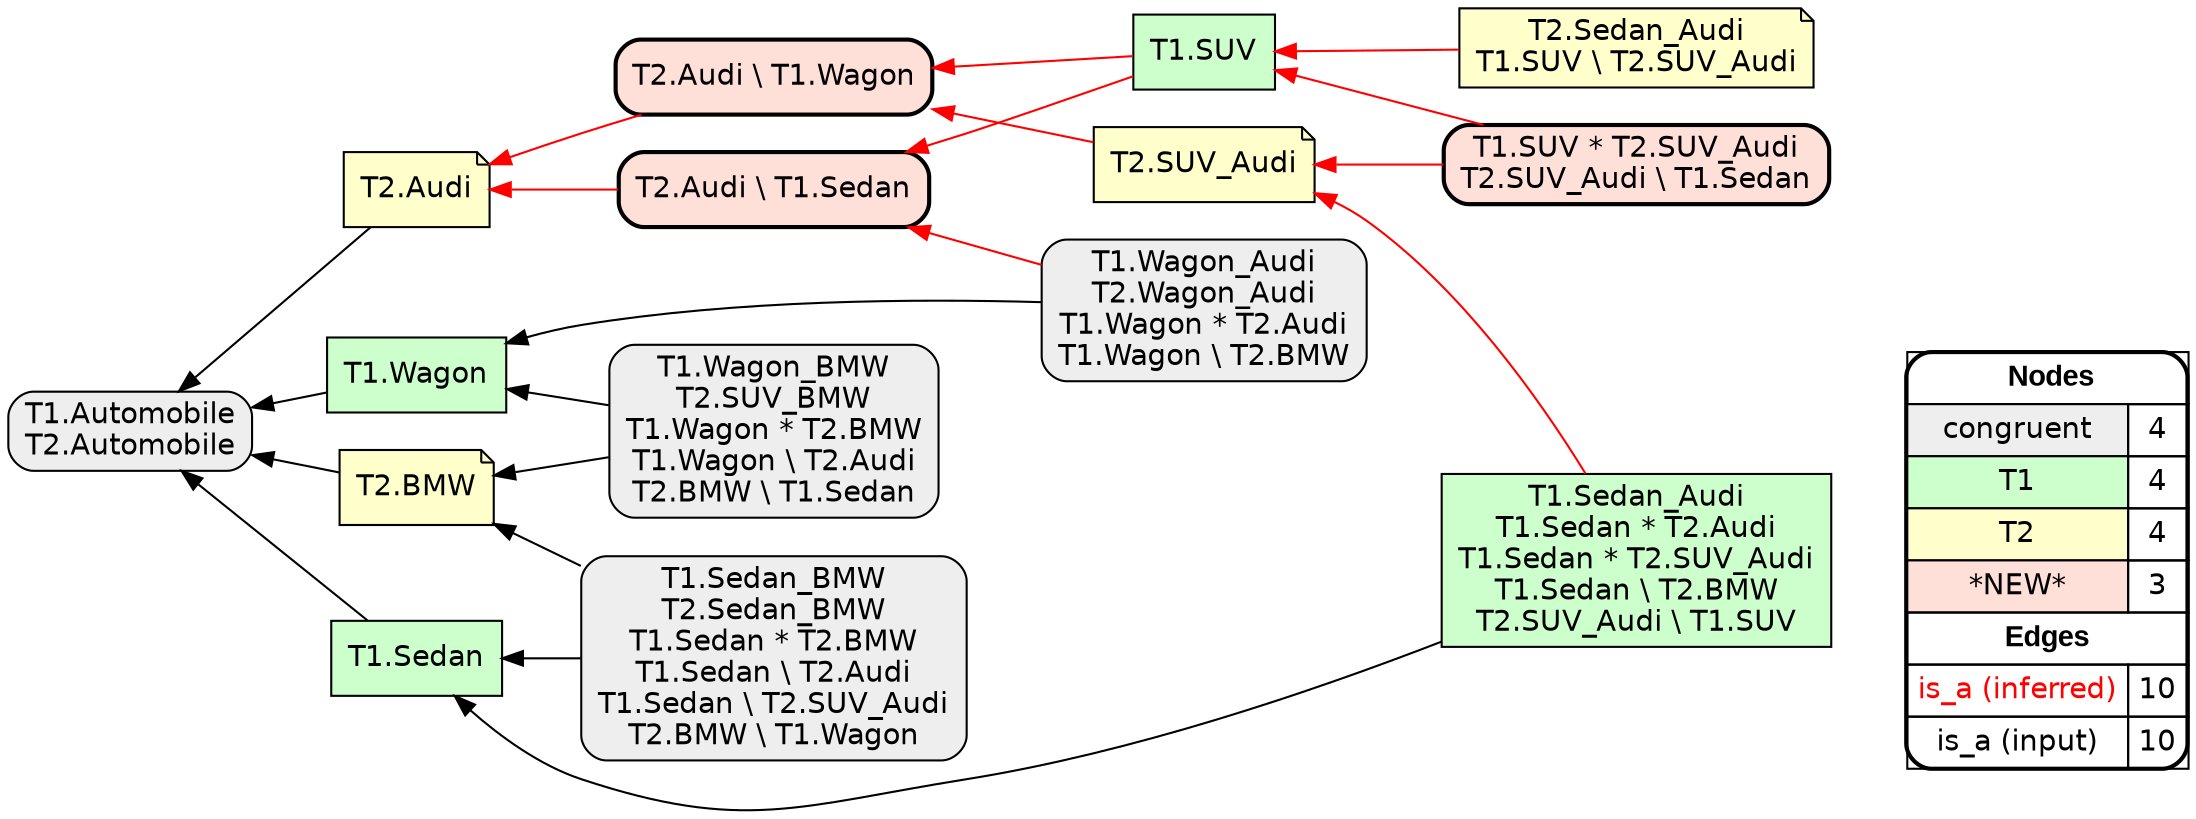 digraph{
rankdir=RL
node[shape=box style="filled,rounded" fillcolor="#EEEEEE" fontname="helvetica"] 
"T1.Automobile\nT2.Automobile"
"T1.Wagon_Audi\nT2.Wagon_Audi\nT1.Wagon * T2.Audi\nT1.Wagon \\ T2.BMW"
"T1.Sedan_BMW\nT2.Sedan_BMW\nT1.Sedan * T2.BMW\nT1.Sedan \\ T2.Audi\nT1.Sedan \\ T2.SUV_Audi\nT2.BMW \\ T1.Wagon"
"T1.Wagon_BMW\nT2.SUV_BMW\nT1.Wagon * T2.BMW\nT1.Wagon \\ T2.Audi\nT2.BMW \\ T1.Sedan"
node[shape=box style=filled fillcolor="#CCFFCC" fontname="helvetica"] 
"T1.Wagon"
"T1.Sedan_Audi\nT1.Sedan * T2.Audi\nT1.Sedan * T2.SUV_Audi\nT1.Sedan \\ T2.BMW\nT2.SUV_Audi \\ T1.SUV"
"T1.Sedan"
"T1.SUV"
node[shape=note style=filled fillcolor="#FFFFCC" fontname="helvetica"] 
"T2.Audi"
"T2.SUV_Audi"
"T2.BMW"
"T2.Sedan_Audi\nT1.SUV \\ T2.SUV_Audi"
node[shape=box style="filled,rounded,bold" fillcolor="#FFE0D8" fontname="helvetica"] 
"T1.SUV * T2.SUV_Audi\nT2.SUV_Audi \\ T1.Sedan"
"T2.Audi \\ T1.Sedan"
"T2.Audi \\ T1.Wagon"
edge[arrowhead=normal style=dotted color="#000000" constraint=true penwidth=1]
edge[arrowhead=normal style=solid color="#FF0000" constraint=true penwidth=1]
"T1.SUV * T2.SUV_Audi\nT2.SUV_Audi \\ T1.Sedan" -> "T1.SUV"
"T1.SUV * T2.SUV_Audi\nT2.SUV_Audi \\ T1.Sedan" -> "T2.SUV_Audi"
"T1.SUV" -> "T2.Audi \\ T1.Wagon"
"T1.Sedan_Audi\nT1.Sedan * T2.Audi\nT1.Sedan * T2.SUV_Audi\nT1.Sedan \\ T2.BMW\nT2.SUV_Audi \\ T1.SUV" -> "T2.SUV_Audi"
"T2.Audi \\ T1.Sedan" -> "T2.Audi"
"T1.SUV" -> "T2.Audi \\ T1.Sedan"
"T1.Wagon_Audi\nT2.Wagon_Audi\nT1.Wagon * T2.Audi\nT1.Wagon \\ T2.BMW" -> "T2.Audi \\ T1.Sedan"
"T2.Audi \\ T1.Wagon" -> "T2.Audi"
"T2.Sedan_Audi\nT1.SUV \\ T2.SUV_Audi" -> "T1.SUV"
"T2.SUV_Audi" -> "T2.Audi \\ T1.Wagon"
edge[arrowhead=normal style=solid color="#000000" constraint=true penwidth=1]
"T1.Sedan_Audi\nT1.Sedan * T2.Audi\nT1.Sedan * T2.SUV_Audi\nT1.Sedan \\ T2.BMW\nT2.SUV_Audi \\ T1.SUV" -> "T1.Sedan"
"T1.Wagon_Audi\nT2.Wagon_Audi\nT1.Wagon * T2.Audi\nT1.Wagon \\ T2.BMW" -> "T1.Wagon"
"T1.Sedan_BMW\nT2.Sedan_BMW\nT1.Sedan * T2.BMW\nT1.Sedan \\ T2.Audi\nT1.Sedan \\ T2.SUV_Audi\nT2.BMW \\ T1.Wagon" -> "T1.Sedan"
"T1.Sedan_BMW\nT2.Sedan_BMW\nT1.Sedan * T2.BMW\nT1.Sedan \\ T2.Audi\nT1.Sedan \\ T2.SUV_Audi\nT2.BMW \\ T1.Wagon" -> "T2.BMW"
"T1.Wagon" -> "T1.Automobile\nT2.Automobile"
"T1.Sedan" -> "T1.Automobile\nT2.Automobile"
"T1.Wagon_BMW\nT2.SUV_BMW\nT1.Wagon * T2.BMW\nT1.Wagon \\ T2.Audi\nT2.BMW \\ T1.Sedan" -> "T1.Wagon"
"T2.Audi" -> "T1.Automobile\nT2.Automobile"
"T2.BMW" -> "T1.Automobile\nT2.Automobile"
"T1.Wagon_BMW\nT2.SUV_BMW\nT1.Wagon * T2.BMW\nT1.Wagon \\ T2.Audi\nT2.BMW \\ T1.Sedan" -> "T2.BMW"
node[shape=box] 
{rank=source Legend [fillcolor= white margin=0 label=< 
 <TABLE BORDER="0" CELLBORDER="1" CELLSPACING="0" CELLPADDING="4"> 
<TR> <TD COLSPAN="2"><font face="Arial Black"> Nodes</font></TD> </TR> 
<TR> 
 <TD bgcolor="#EEEEEE" fontname="helvetica">congruent</TD> 
 <TD>4</TD> 
 </TR> 
<TR> 
 <TD bgcolor="#CCFFCC" fontname="helvetica">T1</TD> 
 <TD>4</TD> 
 </TR> 
<TR> 
 <TD bgcolor="#FFFFCC" fontname="helvetica">T2</TD> 
 <TD>4</TD> 
 </TR> 
<TR> 
 <TD bgcolor="#FFE0D8" fontname="helvetica">*NEW*</TD> 
 <TD>3</TD> 
 </TR> 
<TR> <TD COLSPAN="2"><font face = "Arial Black"> Edges </font></TD> </TR> 
<TR> 
 <TD><font color ="#FF0000">is_a (inferred)</font></TD><TD>10</TD>
</TR>
<TR> 
 <TD><font color ="#000000">is_a (input)</font></TD><TD>10</TD>
</TR>
</TABLE> 
 >] } 
}